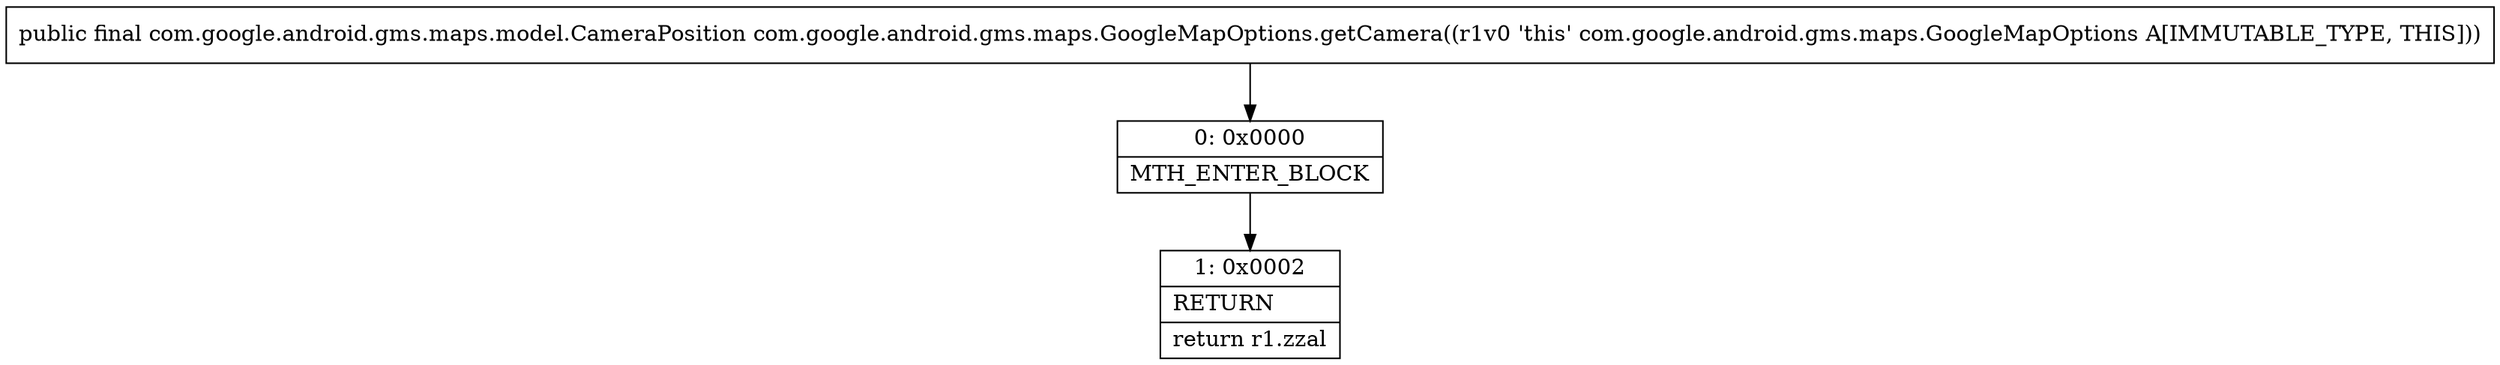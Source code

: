 digraph "CFG forcom.google.android.gms.maps.GoogleMapOptions.getCamera()Lcom\/google\/android\/gms\/maps\/model\/CameraPosition;" {
Node_0 [shape=record,label="{0\:\ 0x0000|MTH_ENTER_BLOCK\l}"];
Node_1 [shape=record,label="{1\:\ 0x0002|RETURN\l|return r1.zzal\l}"];
MethodNode[shape=record,label="{public final com.google.android.gms.maps.model.CameraPosition com.google.android.gms.maps.GoogleMapOptions.getCamera((r1v0 'this' com.google.android.gms.maps.GoogleMapOptions A[IMMUTABLE_TYPE, THIS])) }"];
MethodNode -> Node_0;
Node_0 -> Node_1;
}


